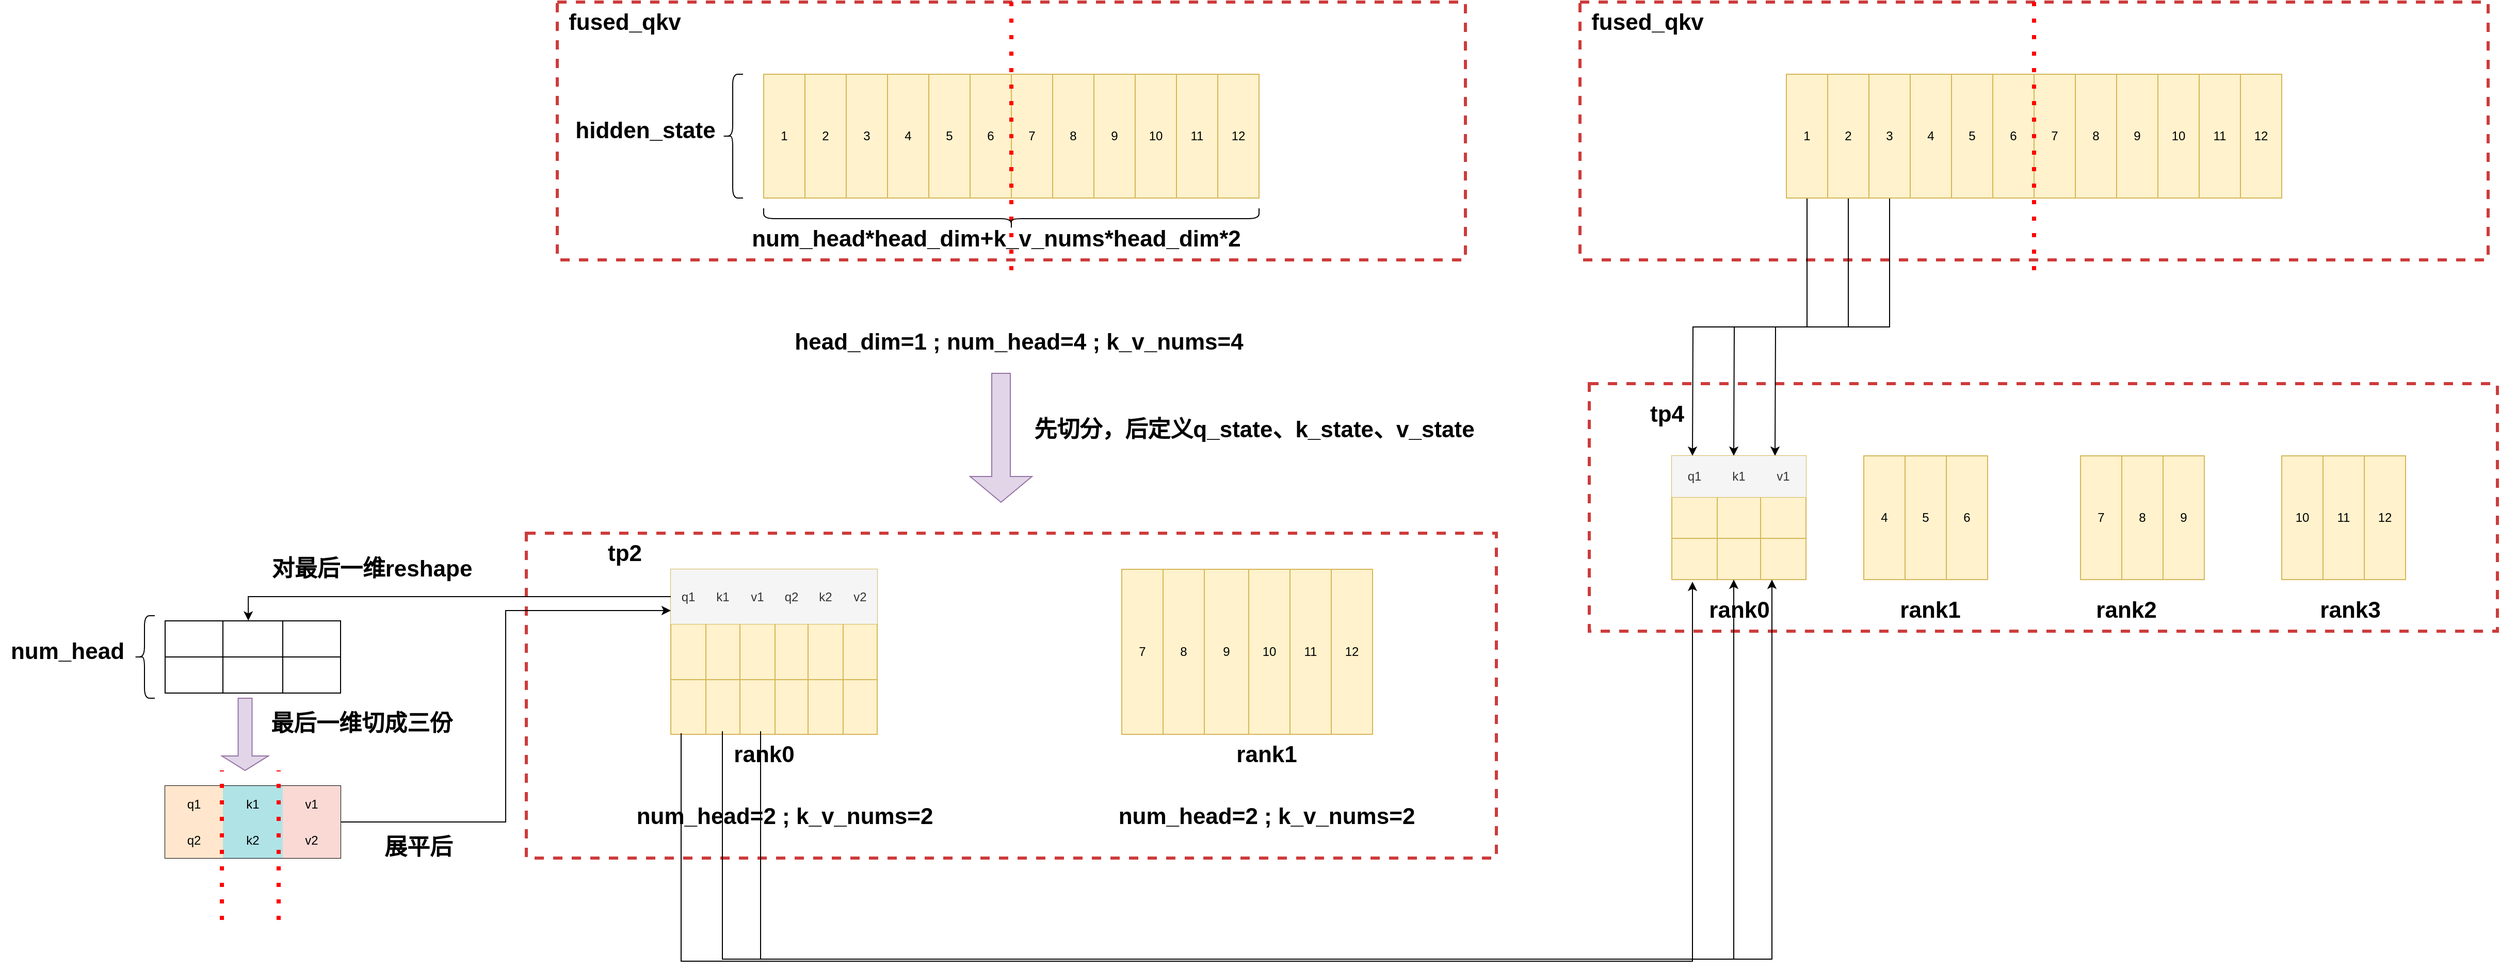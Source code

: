 <mxfile version="28.1.2">
  <diagram name="第 1 页" id="qdPujDKUlXKJ9pawTFB2">
    <mxGraphModel dx="2940" dy="1637" grid="1" gridSize="10" guides="1" tooltips="1" connect="1" arrows="1" fold="1" page="1" pageScale="1" pageWidth="827" pageHeight="1169" math="0" shadow="0">
      <root>
        <mxCell id="0" />
        <mxCell id="1" parent="0" />
        <mxCell id="VnAICG5ymwRhYKLLCskk-14" value="" style="whiteSpace=wrap;html=1;fillColor=none;dashed=1;strokeWidth=3;strokeColor=light-dark(#ce3b3b, #ededed);" vertex="1" parent="1">
          <mxGeometry x="580" y="705" width="940" height="315" as="geometry" />
        </mxCell>
        <mxCell id="VnAICG5ymwRhYKLLCskk-2" value="" style="whiteSpace=wrap;html=1;fillColor=none;dashed=1;strokeWidth=3;strokeColor=light-dark(#ce3b3b, #ededed);" vertex="1" parent="1">
          <mxGeometry x="610" y="190" width="880" height="250" as="geometry" />
        </mxCell>
        <mxCell id="VnAICG5ymwRhYKLLCskk-1" value="1" style="rounded=0;whiteSpace=wrap;html=1;fillColor=#fff2cc;strokeColor=#d6b656;" vertex="1" parent="1">
          <mxGeometry x="810" y="260" width="40" height="120" as="geometry" />
        </mxCell>
        <mxCell id="VnAICG5ymwRhYKLLCskk-3" value="2" style="rounded=0;whiteSpace=wrap;html=1;fillColor=#fff2cc;strokeColor=#d6b656;" vertex="1" parent="1">
          <mxGeometry x="850" y="260" width="40" height="120" as="geometry" />
        </mxCell>
        <mxCell id="VnAICG5ymwRhYKLLCskk-4" value="3" style="rounded=0;whiteSpace=wrap;html=1;fillColor=#fff2cc;strokeColor=#d6b656;" vertex="1" parent="1">
          <mxGeometry x="890" y="260" width="40" height="120" as="geometry" />
        </mxCell>
        <mxCell id="VnAICG5ymwRhYKLLCskk-5" value="4" style="rounded=0;whiteSpace=wrap;html=1;fillColor=#fff2cc;strokeColor=#d6b656;" vertex="1" parent="1">
          <mxGeometry x="930" y="260" width="40" height="120" as="geometry" />
        </mxCell>
        <mxCell id="VnAICG5ymwRhYKLLCskk-6" value="5" style="rounded=0;whiteSpace=wrap;html=1;fillColor=#fff2cc;strokeColor=#d6b656;" vertex="1" parent="1">
          <mxGeometry x="970" y="260" width="40" height="120" as="geometry" />
        </mxCell>
        <mxCell id="VnAICG5ymwRhYKLLCskk-7" value="6" style="rounded=0;whiteSpace=wrap;html=1;fillColor=#fff2cc;strokeColor=#d6b656;" vertex="1" parent="1">
          <mxGeometry x="1010" y="260" width="40" height="120" as="geometry" />
        </mxCell>
        <mxCell id="VnAICG5ymwRhYKLLCskk-8" value="7" style="rounded=0;whiteSpace=wrap;html=1;fillColor=#fff2cc;strokeColor=#d6b656;" vertex="1" parent="1">
          <mxGeometry x="1050" y="260" width="40" height="120" as="geometry" />
        </mxCell>
        <mxCell id="VnAICG5ymwRhYKLLCskk-9" value="8" style="rounded=0;whiteSpace=wrap;html=1;fillColor=#fff2cc;strokeColor=#d6b656;" vertex="1" parent="1">
          <mxGeometry x="1090" y="260" width="40" height="120" as="geometry" />
        </mxCell>
        <mxCell id="VnAICG5ymwRhYKLLCskk-10" value="9" style="rounded=0;whiteSpace=wrap;html=1;fillColor=#fff2cc;strokeColor=#d6b656;" vertex="1" parent="1">
          <mxGeometry x="1130" y="260" width="40" height="120" as="geometry" />
        </mxCell>
        <mxCell id="VnAICG5ymwRhYKLLCskk-11" value="10" style="rounded=0;whiteSpace=wrap;html=1;fillColor=#fff2cc;strokeColor=#d6b656;" vertex="1" parent="1">
          <mxGeometry x="1170" y="260" width="40" height="120" as="geometry" />
        </mxCell>
        <mxCell id="VnAICG5ymwRhYKLLCskk-12" value="11" style="rounded=0;whiteSpace=wrap;html=1;fillColor=#fff2cc;strokeColor=#d6b656;" vertex="1" parent="1">
          <mxGeometry x="1210" y="260" width="40" height="120" as="geometry" />
        </mxCell>
        <mxCell id="VnAICG5ymwRhYKLLCskk-13" value="12" style="rounded=0;whiteSpace=wrap;html=1;fillColor=#fff2cc;strokeColor=#d6b656;" vertex="1" parent="1">
          <mxGeometry x="1250" y="260" width="40" height="120" as="geometry" />
        </mxCell>
        <mxCell id="VnAICG5ymwRhYKLLCskk-27" value="" style="whiteSpace=wrap;html=1;fillColor=none;dashed=1;strokeWidth=3;strokeColor=light-dark(#ce3b3b, #ededed);" vertex="1" parent="1">
          <mxGeometry x="1610" y="560" width="880" height="240" as="geometry" />
        </mxCell>
        <mxCell id="VnAICG5ymwRhYKLLCskk-50" value="&lt;font style=&quot;font-size: 22px;&quot;&gt;&lt;b&gt;fused_qkv&lt;/b&gt;&lt;/font&gt;" style="text;html=1;align=center;verticalAlign=middle;resizable=0;points=[];autosize=1;strokeColor=none;fillColor=none;" vertex="1" parent="1">
          <mxGeometry x="610" y="190" width="130" height="40" as="geometry" />
        </mxCell>
        <mxCell id="VnAICG5ymwRhYKLLCskk-51" value="" style="endArrow=none;dashed=1;html=1;dashPattern=1 3;strokeWidth=4;rounded=0;entryX=0.5;entryY=0;entryDx=0;entryDy=0;strokeColor=#FF0000;" edge="1" parent="1" target="VnAICG5ymwRhYKLLCskk-2">
          <mxGeometry width="50" height="50" relative="1" as="geometry">
            <mxPoint x="1050" y="450" as="sourcePoint" />
            <mxPoint x="1260" y="560" as="targetPoint" />
          </mxGeometry>
        </mxCell>
        <mxCell id="VnAICG5ymwRhYKLLCskk-52" value="&lt;font style=&quot;font-size: 22px;&quot;&gt;&lt;b&gt;tp2&lt;/b&gt;&lt;/font&gt;" style="text;html=1;align=center;verticalAlign=middle;resizable=0;points=[];autosize=1;strokeColor=none;fillColor=none;" vertex="1" parent="1">
          <mxGeometry x="645" y="705" width="60" height="40" as="geometry" />
        </mxCell>
        <mxCell id="VnAICG5ymwRhYKLLCskk-53" value="&lt;font style=&quot;font-size: 22px;&quot;&gt;&lt;b&gt;rank0&lt;/b&gt;&lt;/font&gt;" style="text;html=1;align=center;verticalAlign=middle;resizable=0;points=[];autosize=1;strokeColor=none;fillColor=none;" vertex="1" parent="1">
          <mxGeometry x="770" y="900" width="80" height="40" as="geometry" />
        </mxCell>
        <mxCell id="VnAICG5ymwRhYKLLCskk-54" value="&lt;font style=&quot;font-size: 22px;&quot;&gt;&lt;b&gt;rank1&lt;/b&gt;&lt;/font&gt;" style="text;html=1;align=center;verticalAlign=middle;resizable=0;points=[];autosize=1;strokeColor=none;fillColor=none;" vertex="1" parent="1">
          <mxGeometry x="1257" y="900" width="80" height="40" as="geometry" />
        </mxCell>
        <mxCell id="VnAICG5ymwRhYKLLCskk-55" value="&lt;font style=&quot;font-size: 22px;&quot;&gt;&lt;b&gt;tp4&lt;/b&gt;&lt;/font&gt;" style="text;html=1;align=center;verticalAlign=middle;resizable=0;points=[];autosize=1;strokeColor=none;fillColor=none;" vertex="1" parent="1">
          <mxGeometry x="1655" y="570" width="60" height="40" as="geometry" />
        </mxCell>
        <mxCell id="VnAICG5ymwRhYKLLCskk-56" value="&lt;font style=&quot;font-size: 22px;&quot;&gt;&lt;b&gt;rank0&lt;/b&gt;&lt;/font&gt;" style="text;html=1;align=center;verticalAlign=middle;resizable=0;points=[];autosize=1;strokeColor=none;fillColor=none;" vertex="1" parent="1">
          <mxGeometry x="1715" y="760" width="80" height="40" as="geometry" />
        </mxCell>
        <mxCell id="VnAICG5ymwRhYKLLCskk-57" value="&lt;font style=&quot;font-size: 22px;&quot;&gt;&lt;b&gt;rank1&lt;/b&gt;&lt;/font&gt;" style="text;html=1;align=center;verticalAlign=middle;resizable=0;points=[];autosize=1;strokeColor=none;fillColor=none;" vertex="1" parent="1">
          <mxGeometry x="1900" y="760" width="80" height="40" as="geometry" />
        </mxCell>
        <mxCell id="VnAICG5ymwRhYKLLCskk-58" value="&lt;font style=&quot;font-size: 22px;&quot;&gt;&lt;b&gt;rank2&lt;/b&gt;&lt;/font&gt;" style="text;html=1;align=center;verticalAlign=middle;resizable=0;points=[];autosize=1;strokeColor=none;fillColor=none;" vertex="1" parent="1">
          <mxGeometry x="2090" y="760" width="80" height="40" as="geometry" />
        </mxCell>
        <mxCell id="VnAICG5ymwRhYKLLCskk-59" value="&lt;font style=&quot;font-size: 22px;&quot;&gt;&lt;b&gt;rank3&lt;/b&gt;&lt;/font&gt;" style="text;html=1;align=center;verticalAlign=middle;resizable=0;points=[];autosize=1;strokeColor=none;fillColor=none;" vertex="1" parent="1">
          <mxGeometry x="2307" y="760" width="80" height="40" as="geometry" />
        </mxCell>
        <mxCell id="VnAICG5ymwRhYKLLCskk-60" value="" style="whiteSpace=wrap;html=1;fillColor=none;dashed=1;strokeWidth=3;strokeColor=light-dark(#ce3b3b, #ededed);" vertex="1" parent="1">
          <mxGeometry x="1601" y="190" width="880" height="250" as="geometry" />
        </mxCell>
        <mxCell id="VnAICG5ymwRhYKLLCskk-75" style="edgeStyle=orthogonalEdgeStyle;rounded=0;orthogonalLoop=1;jettySize=auto;html=1;exitX=0.5;exitY=1;exitDx=0;exitDy=0;entryX=0.5;entryY=0;entryDx=0;entryDy=0;" edge="1" parent="1" source="VnAICG5ymwRhYKLLCskk-61">
          <mxGeometry relative="1" as="geometry">
            <mxPoint x="1710" y="630" as="targetPoint" />
          </mxGeometry>
        </mxCell>
        <mxCell id="VnAICG5ymwRhYKLLCskk-61" value="1" style="rounded=0;whiteSpace=wrap;html=1;fillColor=#fff2cc;strokeColor=#d6b656;" vertex="1" parent="1">
          <mxGeometry x="1801" y="260" width="40" height="120" as="geometry" />
        </mxCell>
        <mxCell id="VnAICG5ymwRhYKLLCskk-76" style="edgeStyle=orthogonalEdgeStyle;rounded=0;orthogonalLoop=1;jettySize=auto;html=1;exitX=0.5;exitY=1;exitDx=0;exitDy=0;entryX=0.5;entryY=0;entryDx=0;entryDy=0;" edge="1" parent="1" source="VnAICG5ymwRhYKLLCskk-62">
          <mxGeometry relative="1" as="geometry">
            <mxPoint x="1750" y="630" as="targetPoint" />
          </mxGeometry>
        </mxCell>
        <mxCell id="VnAICG5ymwRhYKLLCskk-62" value="2" style="rounded=0;whiteSpace=wrap;html=1;fillColor=#fff2cc;strokeColor=#d6b656;" vertex="1" parent="1">
          <mxGeometry x="1841" y="260" width="40" height="120" as="geometry" />
        </mxCell>
        <mxCell id="VnAICG5ymwRhYKLLCskk-77" style="edgeStyle=orthogonalEdgeStyle;rounded=0;orthogonalLoop=1;jettySize=auto;html=1;exitX=0.5;exitY=1;exitDx=0;exitDy=0;entryX=0.5;entryY=0;entryDx=0;entryDy=0;" edge="1" parent="1" source="VnAICG5ymwRhYKLLCskk-63">
          <mxGeometry relative="1" as="geometry">
            <mxPoint x="1790" y="630" as="targetPoint" />
          </mxGeometry>
        </mxCell>
        <mxCell id="VnAICG5ymwRhYKLLCskk-63" value="3" style="rounded=0;whiteSpace=wrap;html=1;fillColor=#fff2cc;strokeColor=#d6b656;" vertex="1" parent="1">
          <mxGeometry x="1881" y="260" width="40" height="120" as="geometry" />
        </mxCell>
        <mxCell id="VnAICG5ymwRhYKLLCskk-64" value="4" style="rounded=0;whiteSpace=wrap;html=1;fillColor=#fff2cc;strokeColor=#d6b656;" vertex="1" parent="1">
          <mxGeometry x="1921" y="260" width="40" height="120" as="geometry" />
        </mxCell>
        <mxCell id="VnAICG5ymwRhYKLLCskk-65" value="5" style="rounded=0;whiteSpace=wrap;html=1;fillColor=#fff2cc;strokeColor=#d6b656;" vertex="1" parent="1">
          <mxGeometry x="1961" y="260" width="40" height="120" as="geometry" />
        </mxCell>
        <mxCell id="VnAICG5ymwRhYKLLCskk-66" value="6" style="rounded=0;whiteSpace=wrap;html=1;fillColor=#fff2cc;strokeColor=#d6b656;" vertex="1" parent="1">
          <mxGeometry x="2001" y="260" width="40" height="120" as="geometry" />
        </mxCell>
        <mxCell id="VnAICG5ymwRhYKLLCskk-67" value="7" style="rounded=0;whiteSpace=wrap;html=1;fillColor=#fff2cc;strokeColor=#d6b656;" vertex="1" parent="1">
          <mxGeometry x="2041" y="260" width="40" height="120" as="geometry" />
        </mxCell>
        <mxCell id="VnAICG5ymwRhYKLLCskk-68" value="8" style="rounded=0;whiteSpace=wrap;html=1;fillColor=#fff2cc;strokeColor=#d6b656;" vertex="1" parent="1">
          <mxGeometry x="2081" y="260" width="40" height="120" as="geometry" />
        </mxCell>
        <mxCell id="VnAICG5ymwRhYKLLCskk-69" value="9" style="rounded=0;whiteSpace=wrap;html=1;fillColor=#fff2cc;strokeColor=#d6b656;" vertex="1" parent="1">
          <mxGeometry x="2121" y="260" width="40" height="120" as="geometry" />
        </mxCell>
        <mxCell id="VnAICG5ymwRhYKLLCskk-70" value="10" style="rounded=0;whiteSpace=wrap;html=1;fillColor=#fff2cc;strokeColor=#d6b656;" vertex="1" parent="1">
          <mxGeometry x="2161" y="260" width="40" height="120" as="geometry" />
        </mxCell>
        <mxCell id="VnAICG5ymwRhYKLLCskk-71" value="11" style="rounded=0;whiteSpace=wrap;html=1;fillColor=#fff2cc;strokeColor=#d6b656;" vertex="1" parent="1">
          <mxGeometry x="2201" y="260" width="40" height="120" as="geometry" />
        </mxCell>
        <mxCell id="VnAICG5ymwRhYKLLCskk-72" value="12" style="rounded=0;whiteSpace=wrap;html=1;fillColor=#fff2cc;strokeColor=#d6b656;" vertex="1" parent="1">
          <mxGeometry x="2241" y="260" width="40" height="120" as="geometry" />
        </mxCell>
        <mxCell id="VnAICG5ymwRhYKLLCskk-73" value="&lt;font style=&quot;font-size: 22px;&quot;&gt;&lt;b&gt;fused_qkv&lt;/b&gt;&lt;/font&gt;" style="text;html=1;align=center;verticalAlign=middle;resizable=0;points=[];autosize=1;strokeColor=none;fillColor=none;" vertex="1" parent="1">
          <mxGeometry x="1601" y="190" width="130" height="40" as="geometry" />
        </mxCell>
        <mxCell id="VnAICG5ymwRhYKLLCskk-74" value="" style="endArrow=none;dashed=1;html=1;dashPattern=1 3;strokeWidth=4;rounded=0;entryX=0.5;entryY=0;entryDx=0;entryDy=0;strokeColor=#FF0000;" edge="1" parent="1" target="VnAICG5ymwRhYKLLCskk-60">
          <mxGeometry width="50" height="50" relative="1" as="geometry">
            <mxPoint x="2041" y="450" as="sourcePoint" />
            <mxPoint x="2251" y="560" as="targetPoint" />
          </mxGeometry>
        </mxCell>
        <mxCell id="VnAICG5ymwRhYKLLCskk-109" value="" style="shape=table;startSize=0;container=1;collapsible=0;childLayout=tableLayout;fillColor=#fff2cc;strokeColor=#d6b656;" vertex="1" parent="1">
          <mxGeometry x="720" y="740" width="200" height="160" as="geometry" />
        </mxCell>
        <mxCell id="VnAICG5ymwRhYKLLCskk-110" value="" style="shape=tableRow;horizontal=0;startSize=0;swimlaneHead=0;swimlaneBody=0;strokeColor=inherit;top=0;left=0;bottom=0;right=0;collapsible=0;dropTarget=0;fillColor=none;points=[[0,0.5],[1,0.5]];portConstraint=eastwest;" vertex="1" parent="VnAICG5ymwRhYKLLCskk-109">
          <mxGeometry width="200" height="53" as="geometry" />
        </mxCell>
        <mxCell id="VnAICG5ymwRhYKLLCskk-111" value="q1" style="shape=partialRectangle;html=1;whiteSpace=wrap;connectable=0;strokeColor=#666666;overflow=hidden;fillColor=#f5f5f5;top=0;left=0;bottom=0;right=0;pointerEvents=1;fontColor=#333333;" vertex="1" parent="VnAICG5ymwRhYKLLCskk-110">
          <mxGeometry width="34" height="53" as="geometry">
            <mxRectangle width="34" height="53" as="alternateBounds" />
          </mxGeometry>
        </mxCell>
        <mxCell id="VnAICG5ymwRhYKLLCskk-112" value="k1" style="shape=partialRectangle;html=1;whiteSpace=wrap;connectable=0;overflow=hidden;top=0;left=0;bottom=0;right=0;pointerEvents=1;fillColor=#f5f5f5;fontColor=#333333;strokeColor=#666666;" vertex="1" parent="VnAICG5ymwRhYKLLCskk-110">
          <mxGeometry x="34" width="33" height="53" as="geometry">
            <mxRectangle width="33" height="53" as="alternateBounds" />
          </mxGeometry>
        </mxCell>
        <mxCell id="VnAICG5ymwRhYKLLCskk-113" value="v1" style="shape=partialRectangle;html=1;whiteSpace=wrap;connectable=0;strokeColor=#666666;overflow=hidden;fillColor=#f5f5f5;top=0;left=0;bottom=0;right=0;pointerEvents=1;fontColor=#333333;" vertex="1" parent="VnAICG5ymwRhYKLLCskk-110">
          <mxGeometry x="67" width="34" height="53" as="geometry">
            <mxRectangle width="34" height="53" as="alternateBounds" />
          </mxGeometry>
        </mxCell>
        <mxCell id="VnAICG5ymwRhYKLLCskk-114" value="q2" style="shape=partialRectangle;html=1;whiteSpace=wrap;connectable=0;strokeColor=#666666;overflow=hidden;fillColor=#f5f5f5;top=0;left=0;bottom=0;right=0;pointerEvents=1;fontColor=#333333;" vertex="1" parent="VnAICG5ymwRhYKLLCskk-110">
          <mxGeometry x="101" width="32" height="53" as="geometry">
            <mxRectangle width="32" height="53" as="alternateBounds" />
          </mxGeometry>
        </mxCell>
        <mxCell id="VnAICG5ymwRhYKLLCskk-115" value="k2" style="shape=partialRectangle;html=1;whiteSpace=wrap;connectable=0;strokeColor=#666666;overflow=hidden;fillColor=#f5f5f5;top=0;left=0;bottom=0;right=0;pointerEvents=1;fontColor=#333333;" vertex="1" parent="VnAICG5ymwRhYKLLCskk-110">
          <mxGeometry x="133" width="34" height="53" as="geometry">
            <mxRectangle width="34" height="53" as="alternateBounds" />
          </mxGeometry>
        </mxCell>
        <mxCell id="VnAICG5ymwRhYKLLCskk-116" value="v2" style="shape=partialRectangle;html=1;whiteSpace=wrap;connectable=0;strokeColor=#666666;overflow=hidden;fillColor=#f5f5f5;top=0;left=0;bottom=0;right=0;pointerEvents=1;fontColor=#333333;" vertex="1" parent="VnAICG5ymwRhYKLLCskk-110">
          <mxGeometry x="167" width="33" height="53" as="geometry">
            <mxRectangle width="33" height="53" as="alternateBounds" />
          </mxGeometry>
        </mxCell>
        <mxCell id="VnAICG5ymwRhYKLLCskk-117" value="" style="shape=tableRow;horizontal=0;startSize=0;swimlaneHead=0;swimlaneBody=0;strokeColor=inherit;top=0;left=0;bottom=0;right=0;collapsible=0;dropTarget=0;fillColor=none;points=[[0,0.5],[1,0.5]];portConstraint=eastwest;" vertex="1" parent="VnAICG5ymwRhYKLLCskk-109">
          <mxGeometry y="53" width="200" height="54" as="geometry" />
        </mxCell>
        <mxCell id="VnAICG5ymwRhYKLLCskk-118" value="" style="shape=partialRectangle;html=1;whiteSpace=wrap;connectable=0;strokeColor=inherit;overflow=hidden;fillColor=none;top=0;left=0;bottom=0;right=0;pointerEvents=1;" vertex="1" parent="VnAICG5ymwRhYKLLCskk-117">
          <mxGeometry width="34" height="54" as="geometry">
            <mxRectangle width="34" height="54" as="alternateBounds" />
          </mxGeometry>
        </mxCell>
        <mxCell id="VnAICG5ymwRhYKLLCskk-119" value="" style="shape=partialRectangle;html=1;whiteSpace=wrap;connectable=0;strokeColor=inherit;overflow=hidden;fillColor=none;top=0;left=0;bottom=0;right=0;pointerEvents=1;" vertex="1" parent="VnAICG5ymwRhYKLLCskk-117">
          <mxGeometry x="34" width="33" height="54" as="geometry">
            <mxRectangle width="33" height="54" as="alternateBounds" />
          </mxGeometry>
        </mxCell>
        <mxCell id="VnAICG5ymwRhYKLLCskk-120" value="" style="shape=partialRectangle;html=1;whiteSpace=wrap;connectable=0;strokeColor=inherit;overflow=hidden;fillColor=none;top=0;left=0;bottom=0;right=0;pointerEvents=1;" vertex="1" parent="VnAICG5ymwRhYKLLCskk-117">
          <mxGeometry x="67" width="34" height="54" as="geometry">
            <mxRectangle width="34" height="54" as="alternateBounds" />
          </mxGeometry>
        </mxCell>
        <mxCell id="VnAICG5ymwRhYKLLCskk-121" value="" style="shape=partialRectangle;html=1;whiteSpace=wrap;connectable=0;strokeColor=inherit;overflow=hidden;fillColor=none;top=0;left=0;bottom=0;right=0;pointerEvents=1;" vertex="1" parent="VnAICG5ymwRhYKLLCskk-117">
          <mxGeometry x="101" width="32" height="54" as="geometry">
            <mxRectangle width="32" height="54" as="alternateBounds" />
          </mxGeometry>
        </mxCell>
        <mxCell id="VnAICG5ymwRhYKLLCskk-122" value="" style="shape=partialRectangle;html=1;whiteSpace=wrap;connectable=0;strokeColor=inherit;overflow=hidden;fillColor=none;top=0;left=0;bottom=0;right=0;pointerEvents=1;" vertex="1" parent="VnAICG5ymwRhYKLLCskk-117">
          <mxGeometry x="133" width="34" height="54" as="geometry">
            <mxRectangle width="34" height="54" as="alternateBounds" />
          </mxGeometry>
        </mxCell>
        <mxCell id="VnAICG5ymwRhYKLLCskk-123" value="" style="shape=partialRectangle;html=1;whiteSpace=wrap;connectable=0;strokeColor=inherit;overflow=hidden;fillColor=none;top=0;left=0;bottom=0;right=0;pointerEvents=1;" vertex="1" parent="VnAICG5ymwRhYKLLCskk-117">
          <mxGeometry x="167" width="33" height="54" as="geometry">
            <mxRectangle width="33" height="54" as="alternateBounds" />
          </mxGeometry>
        </mxCell>
        <mxCell id="VnAICG5ymwRhYKLLCskk-124" value="" style="shape=tableRow;horizontal=0;startSize=0;swimlaneHead=0;swimlaneBody=0;strokeColor=inherit;top=0;left=0;bottom=0;right=0;collapsible=0;dropTarget=0;fillColor=none;points=[[0,0.5],[1,0.5]];portConstraint=eastwest;" vertex="1" parent="VnAICG5ymwRhYKLLCskk-109">
          <mxGeometry y="107" width="200" height="53" as="geometry" />
        </mxCell>
        <mxCell id="VnAICG5ymwRhYKLLCskk-125" value="" style="shape=partialRectangle;html=1;whiteSpace=wrap;connectable=0;strokeColor=inherit;overflow=hidden;fillColor=none;top=0;left=0;bottom=0;right=0;pointerEvents=1;" vertex="1" parent="VnAICG5ymwRhYKLLCskk-124">
          <mxGeometry width="34" height="53" as="geometry">
            <mxRectangle width="34" height="53" as="alternateBounds" />
          </mxGeometry>
        </mxCell>
        <mxCell id="VnAICG5ymwRhYKLLCskk-126" value="" style="shape=partialRectangle;html=1;whiteSpace=wrap;connectable=0;strokeColor=inherit;overflow=hidden;fillColor=none;top=0;left=0;bottom=0;right=0;pointerEvents=1;" vertex="1" parent="VnAICG5ymwRhYKLLCskk-124">
          <mxGeometry x="34" width="33" height="53" as="geometry">
            <mxRectangle width="33" height="53" as="alternateBounds" />
          </mxGeometry>
        </mxCell>
        <mxCell id="VnAICG5ymwRhYKLLCskk-127" value="" style="shape=partialRectangle;html=1;whiteSpace=wrap;connectable=0;strokeColor=inherit;overflow=hidden;fillColor=none;top=0;left=0;bottom=0;right=0;pointerEvents=1;" vertex="1" parent="VnAICG5ymwRhYKLLCskk-124">
          <mxGeometry x="67" width="34" height="53" as="geometry">
            <mxRectangle width="34" height="53" as="alternateBounds" />
          </mxGeometry>
        </mxCell>
        <mxCell id="VnAICG5ymwRhYKLLCskk-128" value="" style="shape=partialRectangle;html=1;whiteSpace=wrap;connectable=0;strokeColor=inherit;overflow=hidden;fillColor=none;top=0;left=0;bottom=0;right=0;pointerEvents=1;" vertex="1" parent="VnAICG5ymwRhYKLLCskk-124">
          <mxGeometry x="101" width="32" height="53" as="geometry">
            <mxRectangle width="32" height="53" as="alternateBounds" />
          </mxGeometry>
        </mxCell>
        <mxCell id="VnAICG5ymwRhYKLLCskk-129" value="" style="shape=partialRectangle;html=1;whiteSpace=wrap;connectable=0;strokeColor=inherit;overflow=hidden;fillColor=none;top=0;left=0;bottom=0;right=0;pointerEvents=1;" vertex="1" parent="VnAICG5ymwRhYKLLCskk-124">
          <mxGeometry x="133" width="34" height="53" as="geometry">
            <mxRectangle width="34" height="53" as="alternateBounds" />
          </mxGeometry>
        </mxCell>
        <mxCell id="VnAICG5ymwRhYKLLCskk-130" value="" style="shape=partialRectangle;html=1;whiteSpace=wrap;connectable=0;strokeColor=inherit;overflow=hidden;fillColor=none;top=0;left=0;bottom=0;right=0;pointerEvents=1;" vertex="1" parent="VnAICG5ymwRhYKLLCskk-124">
          <mxGeometry x="167" width="33" height="53" as="geometry">
            <mxRectangle width="33" height="53" as="alternateBounds" />
          </mxGeometry>
        </mxCell>
        <mxCell id="VnAICG5ymwRhYKLLCskk-132" value="" style="shape=curlyBracket;whiteSpace=wrap;html=1;rounded=1;labelPosition=left;verticalLabelPosition=middle;align=right;verticalAlign=middle;" vertex="1" parent="1">
          <mxGeometry x="770" y="260" width="20" height="120" as="geometry" />
        </mxCell>
        <mxCell id="VnAICG5ymwRhYKLLCskk-133" value="&lt;font style=&quot;font-size: 22px;&quot;&gt;&lt;b&gt;hidden_state&lt;/b&gt;&lt;/font&gt;" style="text;html=1;align=center;verticalAlign=middle;resizable=0;points=[];autosize=1;strokeColor=none;fillColor=none;" vertex="1" parent="1">
          <mxGeometry x="615" y="295" width="160" height="40" as="geometry" />
        </mxCell>
        <mxCell id="VnAICG5ymwRhYKLLCskk-134" value="" style="shape=curlyBracket;whiteSpace=wrap;html=1;rounded=1;labelPosition=left;verticalLabelPosition=middle;align=right;verticalAlign=middle;rotation=-90;" vertex="1" parent="1">
          <mxGeometry x="1040" y="160" width="20" height="480" as="geometry" />
        </mxCell>
        <mxCell id="VnAICG5ymwRhYKLLCskk-135" value="&lt;font style=&quot;font-size: 22px;&quot;&gt;&lt;b&gt;num_head*head_dim+k_v_nums*head_dim*2&lt;/b&gt;&lt;/font&gt;" style="text;html=1;align=center;verticalAlign=middle;resizable=0;points=[];autosize=1;strokeColor=none;fillColor=none;" vertex="1" parent="1">
          <mxGeometry x="785" y="400" width="500" height="40" as="geometry" />
        </mxCell>
        <mxCell id="VnAICG5ymwRhYKLLCskk-136" value="&lt;font style=&quot;font-size: 22px;&quot;&gt;&lt;b&gt;head_dim=1 ; num_head=4 ; k_v_nums=4&lt;/b&gt;&lt;/font&gt;" style="text;html=1;align=center;verticalAlign=middle;resizable=0;points=[];autosize=1;strokeColor=none;fillColor=none;" vertex="1" parent="1">
          <mxGeometry x="827" y="500" width="460" height="40" as="geometry" />
        </mxCell>
        <mxCell id="VnAICG5ymwRhYKLLCskk-140" value="" style="group" vertex="1" connectable="0" parent="1">
          <mxGeometry x="1157" y="740" width="243" height="160" as="geometry" />
        </mxCell>
        <mxCell id="VnAICG5ymwRhYKLLCskk-21" value="7" style="rounded=0;whiteSpace=wrap;html=1;fillColor=#fff2cc;strokeColor=#d6b656;" vertex="1" parent="VnAICG5ymwRhYKLLCskk-140">
          <mxGeometry width="40.0" height="160" as="geometry" />
        </mxCell>
        <mxCell id="VnAICG5ymwRhYKLLCskk-22" value="8" style="rounded=0;whiteSpace=wrap;html=1;fillColor=#fff2cc;strokeColor=#d6b656;" vertex="1" parent="VnAICG5ymwRhYKLLCskk-140">
          <mxGeometry x="40.0" width="40.0" height="160" as="geometry" />
        </mxCell>
        <mxCell id="VnAICG5ymwRhYKLLCskk-23" value="9" style="rounded=0;whiteSpace=wrap;html=1;fillColor=#fff2cc;strokeColor=#d6b656;" vertex="1" parent="VnAICG5ymwRhYKLLCskk-140">
          <mxGeometry x="80.0" width="43" height="160" as="geometry" />
        </mxCell>
        <mxCell id="VnAICG5ymwRhYKLLCskk-137" value="10" style="rounded=0;whiteSpace=wrap;html=1;fillColor=#fff2cc;strokeColor=#d6b656;" vertex="1" parent="VnAICG5ymwRhYKLLCskk-140">
          <mxGeometry x="123.0" width="40.0" height="160" as="geometry" />
        </mxCell>
        <mxCell id="VnAICG5ymwRhYKLLCskk-138" value="11" style="rounded=0;whiteSpace=wrap;html=1;fillColor=#fff2cc;strokeColor=#d6b656;" vertex="1" parent="VnAICG5ymwRhYKLLCskk-140">
          <mxGeometry x="163" width="40.0" height="160" as="geometry" />
        </mxCell>
        <mxCell id="VnAICG5ymwRhYKLLCskk-139" value="12" style="rounded=0;whiteSpace=wrap;html=1;fillColor=#fff2cc;strokeColor=#d6b656;" vertex="1" parent="VnAICG5ymwRhYKLLCskk-140">
          <mxGeometry x="203" width="40.0" height="160" as="geometry" />
        </mxCell>
        <mxCell id="VnAICG5ymwRhYKLLCskk-141" value="" style="shape=singleArrow;direction=south;whiteSpace=wrap;html=1;fillColor=#e1d5e7;strokeColor=#9673a6;" vertex="1" parent="1">
          <mxGeometry x="1010" y="550" width="60" height="125" as="geometry" />
        </mxCell>
        <mxCell id="VnAICG5ymwRhYKLLCskk-144" value="&lt;font style=&quot;font-size: 22px;&quot;&gt;&lt;b&gt;先切分，后定义q_state、k_state、v_state&lt;/b&gt;&lt;/font&gt;" style="text;html=1;align=center;verticalAlign=middle;resizable=0;points=[];autosize=1;strokeColor=none;fillColor=none;" vertex="1" parent="1">
          <mxGeometry x="1060" y="585" width="450" height="40" as="geometry" />
        </mxCell>
        <mxCell id="VnAICG5ymwRhYKLLCskk-147" value="&lt;font style=&quot;font-size: 22px;&quot;&gt;&lt;b&gt;num_head=2 ; k_v_nums=2&lt;/b&gt;&lt;/font&gt;" style="text;html=1;align=center;verticalAlign=middle;resizable=0;points=[];autosize=1;strokeColor=none;fillColor=none;" vertex="1" parent="1">
          <mxGeometry x="675" y="960" width="310" height="40" as="geometry" />
        </mxCell>
        <mxCell id="VnAICG5ymwRhYKLLCskk-148" value="&lt;font style=&quot;font-size: 22px;&quot;&gt;&lt;b&gt;num_head=2 ; k_v_nums=2&lt;/b&gt;&lt;/font&gt;" style="text;html=1;align=center;verticalAlign=middle;resizable=0;points=[];autosize=1;strokeColor=none;fillColor=none;" vertex="1" parent="1">
          <mxGeometry x="1142" y="960" width="310" height="40" as="geometry" />
        </mxCell>
        <mxCell id="VnAICG5ymwRhYKLLCskk-149" value="" style="shape=table;startSize=0;container=1;collapsible=0;childLayout=tableLayout;" vertex="1" parent="1">
          <mxGeometry x="230" y="790" width="170" height="70" as="geometry" />
        </mxCell>
        <mxCell id="VnAICG5ymwRhYKLLCskk-150" value="" style="shape=tableRow;horizontal=0;startSize=0;swimlaneHead=0;swimlaneBody=0;strokeColor=inherit;top=0;left=0;bottom=0;right=0;collapsible=0;dropTarget=0;fillColor=none;points=[[0,0.5],[1,0.5]];portConstraint=eastwest;" vertex="1" parent="VnAICG5ymwRhYKLLCskk-149">
          <mxGeometry width="170" height="35" as="geometry" />
        </mxCell>
        <mxCell id="VnAICG5ymwRhYKLLCskk-151" value="" style="shape=partialRectangle;html=1;whiteSpace=wrap;connectable=0;strokeColor=inherit;overflow=hidden;fillColor=none;top=0;left=0;bottom=0;right=0;pointerEvents=1;" vertex="1" parent="VnAICG5ymwRhYKLLCskk-150">
          <mxGeometry width="56" height="35" as="geometry">
            <mxRectangle width="56" height="35" as="alternateBounds" />
          </mxGeometry>
        </mxCell>
        <mxCell id="VnAICG5ymwRhYKLLCskk-152" value="" style="shape=partialRectangle;html=1;whiteSpace=wrap;connectable=0;strokeColor=inherit;overflow=hidden;fillColor=none;top=0;left=0;bottom=0;right=0;pointerEvents=1;" vertex="1" parent="VnAICG5ymwRhYKLLCskk-150">
          <mxGeometry x="56" width="58" height="35" as="geometry">
            <mxRectangle width="58" height="35" as="alternateBounds" />
          </mxGeometry>
        </mxCell>
        <mxCell id="VnAICG5ymwRhYKLLCskk-153" value="" style="shape=partialRectangle;html=1;whiteSpace=wrap;connectable=0;strokeColor=inherit;overflow=hidden;fillColor=none;top=0;left=0;bottom=0;right=0;pointerEvents=1;" vertex="1" parent="VnAICG5ymwRhYKLLCskk-150">
          <mxGeometry x="114" width="56" height="35" as="geometry">
            <mxRectangle width="56" height="35" as="alternateBounds" />
          </mxGeometry>
        </mxCell>
        <mxCell id="VnAICG5ymwRhYKLLCskk-154" value="" style="shape=tableRow;horizontal=0;startSize=0;swimlaneHead=0;swimlaneBody=0;strokeColor=inherit;top=0;left=0;bottom=0;right=0;collapsible=0;dropTarget=0;fillColor=none;points=[[0,0.5],[1,0.5]];portConstraint=eastwest;" vertex="1" parent="VnAICG5ymwRhYKLLCskk-149">
          <mxGeometry y="35" width="170" height="35" as="geometry" />
        </mxCell>
        <mxCell id="VnAICG5ymwRhYKLLCskk-155" value="" style="shape=partialRectangle;html=1;whiteSpace=wrap;connectable=0;strokeColor=inherit;overflow=hidden;fillColor=none;top=0;left=0;bottom=0;right=0;pointerEvents=1;" vertex="1" parent="VnAICG5ymwRhYKLLCskk-154">
          <mxGeometry width="56" height="35" as="geometry">
            <mxRectangle width="56" height="35" as="alternateBounds" />
          </mxGeometry>
        </mxCell>
        <mxCell id="VnAICG5ymwRhYKLLCskk-156" value="" style="shape=partialRectangle;html=1;whiteSpace=wrap;connectable=0;strokeColor=inherit;overflow=hidden;fillColor=none;top=0;left=0;bottom=0;right=0;pointerEvents=1;" vertex="1" parent="VnAICG5ymwRhYKLLCskk-154">
          <mxGeometry x="56" width="58" height="35" as="geometry">
            <mxRectangle width="58" height="35" as="alternateBounds" />
          </mxGeometry>
        </mxCell>
        <mxCell id="VnAICG5ymwRhYKLLCskk-157" value="" style="shape=partialRectangle;html=1;whiteSpace=wrap;connectable=0;strokeColor=inherit;overflow=hidden;fillColor=none;top=0;left=0;bottom=0;right=0;pointerEvents=1;" vertex="1" parent="VnAICG5ymwRhYKLLCskk-154">
          <mxGeometry x="114" width="56" height="35" as="geometry">
            <mxRectangle width="56" height="35" as="alternateBounds" />
          </mxGeometry>
        </mxCell>
        <mxCell id="VnAICG5ymwRhYKLLCskk-158" style="edgeStyle=orthogonalEdgeStyle;rounded=0;orthogonalLoop=1;jettySize=auto;html=1;exitX=0;exitY=0.5;exitDx=0;exitDy=0;entryX=0.474;entryY=-0.006;entryDx=0;entryDy=0;entryPerimeter=0;" edge="1" parent="1" source="VnAICG5ymwRhYKLLCskk-110" target="VnAICG5ymwRhYKLLCskk-150">
          <mxGeometry relative="1" as="geometry" />
        </mxCell>
        <mxCell id="VnAICG5ymwRhYKLLCskk-159" value="&lt;font style=&quot;font-size: 22px;&quot;&gt;&lt;b&gt;对最后一维reshape&lt;/b&gt;&lt;/font&gt;" style="text;html=1;align=center;verticalAlign=middle;resizable=0;points=[];autosize=1;strokeColor=none;fillColor=none;" vertex="1" parent="1">
          <mxGeometry x="320" y="720" width="220" height="40" as="geometry" />
        </mxCell>
        <mxCell id="VnAICG5ymwRhYKLLCskk-160" value="" style="shape=curlyBracket;whiteSpace=wrap;html=1;rounded=1;labelPosition=left;verticalLabelPosition=middle;align=right;verticalAlign=middle;" vertex="1" parent="1">
          <mxGeometry x="200" y="785" width="20" height="80" as="geometry" />
        </mxCell>
        <mxCell id="VnAICG5ymwRhYKLLCskk-161" value="&lt;font style=&quot;font-size: 22px;&quot;&gt;&lt;b&gt;num_head&lt;/b&gt;&lt;/font&gt;" style="text;html=1;align=center;verticalAlign=middle;resizable=0;points=[];autosize=1;strokeColor=none;fillColor=none;" vertex="1" parent="1">
          <mxGeometry x="70" y="800" width="130" height="40" as="geometry" />
        </mxCell>
        <mxCell id="VnAICG5ymwRhYKLLCskk-162" value="" style="shape=singleArrow;direction=south;whiteSpace=wrap;html=1;fillColor=#e1d5e7;strokeColor=#9673a6;" vertex="1" parent="1">
          <mxGeometry x="285" y="865" width="45" height="70" as="geometry" />
        </mxCell>
        <mxCell id="VnAICG5ymwRhYKLLCskk-164" value="&lt;font style=&quot;font-size: 22px;&quot;&gt;&lt;b&gt;最后一维切成三份&lt;/b&gt;&lt;/font&gt;" style="text;html=1;align=center;verticalAlign=middle;resizable=0;points=[];autosize=1;strokeColor=none;fillColor=none;" vertex="1" parent="1">
          <mxGeometry x="320" y="870" width="200" height="40" as="geometry" />
        </mxCell>
        <mxCell id="VnAICG5ymwRhYKLLCskk-179" style="edgeStyle=orthogonalEdgeStyle;rounded=0;orthogonalLoop=1;jettySize=auto;html=1;exitX=1;exitY=0.5;exitDx=0;exitDy=0;entryX=0;entryY=0.25;entryDx=0;entryDy=0;" edge="1" parent="1" source="VnAICG5ymwRhYKLLCskk-165" target="VnAICG5ymwRhYKLLCskk-109">
          <mxGeometry relative="1" as="geometry" />
        </mxCell>
        <mxCell id="VnAICG5ymwRhYKLLCskk-165" value="" style="shape=table;startSize=0;container=1;collapsible=0;childLayout=tableLayout;" vertex="1" parent="1">
          <mxGeometry x="230" y="950" width="170" height="70" as="geometry" />
        </mxCell>
        <mxCell id="VnAICG5ymwRhYKLLCskk-166" value="" style="shape=tableRow;horizontal=0;startSize=0;swimlaneHead=0;swimlaneBody=0;strokeColor=inherit;top=0;left=0;bottom=0;right=0;collapsible=0;dropTarget=0;fillColor=none;points=[[0,0.5],[1,0.5]];portConstraint=eastwest;" vertex="1" parent="VnAICG5ymwRhYKLLCskk-165">
          <mxGeometry width="170" height="35" as="geometry" />
        </mxCell>
        <mxCell id="VnAICG5ymwRhYKLLCskk-167" value="q1" style="shape=partialRectangle;html=1;whiteSpace=wrap;connectable=0;strokeColor=#d79b00;overflow=hidden;fillColor=#ffe6cc;top=0;left=0;bottom=0;right=0;pointerEvents=1;" vertex="1" parent="VnAICG5ymwRhYKLLCskk-166">
          <mxGeometry width="56" height="35" as="geometry">
            <mxRectangle width="56" height="35" as="alternateBounds" />
          </mxGeometry>
        </mxCell>
        <mxCell id="VnAICG5ymwRhYKLLCskk-168" value="k1" style="shape=partialRectangle;html=1;whiteSpace=wrap;connectable=0;strokeColor=#0e8088;overflow=hidden;fillColor=#b0e3e6;top=0;left=0;bottom=0;right=0;pointerEvents=1;" vertex="1" parent="VnAICG5ymwRhYKLLCskk-166">
          <mxGeometry x="56" width="58" height="35" as="geometry">
            <mxRectangle width="58" height="35" as="alternateBounds" />
          </mxGeometry>
        </mxCell>
        <mxCell id="VnAICG5ymwRhYKLLCskk-169" value="v1" style="shape=partialRectangle;html=1;whiteSpace=wrap;connectable=0;strokeColor=#ae4132;overflow=hidden;fillColor=#fad9d5;top=0;left=0;bottom=0;right=0;pointerEvents=1;" vertex="1" parent="VnAICG5ymwRhYKLLCskk-166">
          <mxGeometry x="114" width="56" height="35" as="geometry">
            <mxRectangle width="56" height="35" as="alternateBounds" />
          </mxGeometry>
        </mxCell>
        <mxCell id="VnAICG5ymwRhYKLLCskk-170" value="" style="shape=tableRow;horizontal=0;startSize=0;swimlaneHead=0;swimlaneBody=0;strokeColor=inherit;top=0;left=0;bottom=0;right=0;collapsible=0;dropTarget=0;fillColor=none;points=[[0,0.5],[1,0.5]];portConstraint=eastwest;" vertex="1" parent="VnAICG5ymwRhYKLLCskk-165">
          <mxGeometry y="35" width="170" height="35" as="geometry" />
        </mxCell>
        <mxCell id="VnAICG5ymwRhYKLLCskk-171" value="q2" style="shape=partialRectangle;html=1;whiteSpace=wrap;connectable=0;strokeColor=#d79b00;overflow=hidden;fillColor=#ffe6cc;top=0;left=0;bottom=0;right=0;pointerEvents=1;" vertex="1" parent="VnAICG5ymwRhYKLLCskk-170">
          <mxGeometry width="56" height="35" as="geometry">
            <mxRectangle width="56" height="35" as="alternateBounds" />
          </mxGeometry>
        </mxCell>
        <mxCell id="VnAICG5ymwRhYKLLCskk-172" value="k2" style="shape=partialRectangle;html=1;whiteSpace=wrap;connectable=0;strokeColor=#0e8088;overflow=hidden;fillColor=#b0e3e6;top=0;left=0;bottom=0;right=0;pointerEvents=1;" vertex="1" parent="VnAICG5ymwRhYKLLCskk-170">
          <mxGeometry x="56" width="58" height="35" as="geometry">
            <mxRectangle width="58" height="35" as="alternateBounds" />
          </mxGeometry>
        </mxCell>
        <mxCell id="VnAICG5ymwRhYKLLCskk-173" value="v2" style="shape=partialRectangle;html=1;whiteSpace=wrap;connectable=0;strokeColor=#ae4132;overflow=hidden;fillColor=#fad9d5;top=0;left=0;bottom=0;right=0;pointerEvents=1;" vertex="1" parent="VnAICG5ymwRhYKLLCskk-170">
          <mxGeometry x="114" width="56" height="35" as="geometry">
            <mxRectangle width="56" height="35" as="alternateBounds" />
          </mxGeometry>
        </mxCell>
        <mxCell id="VnAICG5ymwRhYKLLCskk-174" value="" style="endArrow=none;dashed=1;html=1;dashPattern=1 3;strokeWidth=4;rounded=0;entryX=0.5;entryY=0;entryDx=0;entryDy=0;strokeColor=#FF0000;" edge="1" parent="1">
          <mxGeometry width="50" height="50" relative="1" as="geometry">
            <mxPoint x="285" y="1080" as="sourcePoint" />
            <mxPoint x="285" y="935" as="targetPoint" />
          </mxGeometry>
        </mxCell>
        <mxCell id="VnAICG5ymwRhYKLLCskk-175" value="" style="endArrow=none;dashed=1;html=1;dashPattern=1 3;strokeWidth=4;rounded=0;entryX=0.5;entryY=0;entryDx=0;entryDy=0;strokeColor=#FF0000;" edge="1" parent="1">
          <mxGeometry width="50" height="50" relative="1" as="geometry">
            <mxPoint x="340" y="1080" as="sourcePoint" />
            <mxPoint x="340" y="935" as="targetPoint" />
          </mxGeometry>
        </mxCell>
        <mxCell id="VnAICG5ymwRhYKLLCskk-180" value="&lt;font style=&quot;font-size: 22px;&quot;&gt;&lt;b&gt;展平后&lt;/b&gt;&lt;/font&gt;" style="text;html=1;align=center;verticalAlign=middle;resizable=0;points=[];autosize=1;strokeColor=none;fillColor=none;" vertex="1" parent="1">
          <mxGeometry x="430" y="990" width="90" height="40" as="geometry" />
        </mxCell>
        <mxCell id="VnAICG5ymwRhYKLLCskk-181" value="" style="shape=table;startSize=0;container=1;collapsible=0;childLayout=tableLayout;fillColor=#fff2cc;strokeColor=#d6b656;" vertex="1" parent="1">
          <mxGeometry x="1690" y="630" width="130" height="120" as="geometry" />
        </mxCell>
        <mxCell id="VnAICG5ymwRhYKLLCskk-182" value="" style="shape=tableRow;horizontal=0;startSize=0;swimlaneHead=0;swimlaneBody=0;strokeColor=inherit;top=0;left=0;bottom=0;right=0;collapsible=0;dropTarget=0;fillColor=none;points=[[0,0.5],[1,0.5]];portConstraint=eastwest;" vertex="1" parent="VnAICG5ymwRhYKLLCskk-181">
          <mxGeometry width="130" height="40" as="geometry" />
        </mxCell>
        <mxCell id="VnAICG5ymwRhYKLLCskk-183" value="q1" style="shape=partialRectangle;html=1;whiteSpace=wrap;connectable=0;strokeColor=#666666;overflow=hidden;fillColor=#f5f5f5;top=0;left=0;bottom=0;right=0;pointerEvents=1;fontColor=#333333;" vertex="1" parent="VnAICG5ymwRhYKLLCskk-182">
          <mxGeometry width="44" height="40" as="geometry">
            <mxRectangle width="44" height="40" as="alternateBounds" />
          </mxGeometry>
        </mxCell>
        <mxCell id="VnAICG5ymwRhYKLLCskk-184" value="k1" style="shape=partialRectangle;html=1;whiteSpace=wrap;connectable=0;overflow=hidden;top=0;left=0;bottom=0;right=0;pointerEvents=1;fillColor=#f5f5f5;fontColor=#333333;strokeColor=#666666;" vertex="1" parent="VnAICG5ymwRhYKLLCskk-182">
          <mxGeometry x="44" width="42" height="40" as="geometry">
            <mxRectangle width="42" height="40" as="alternateBounds" />
          </mxGeometry>
        </mxCell>
        <mxCell id="VnAICG5ymwRhYKLLCskk-185" value="v1" style="shape=partialRectangle;html=1;whiteSpace=wrap;connectable=0;strokeColor=#666666;overflow=hidden;fillColor=#f5f5f5;top=0;left=0;bottom=0;right=0;pointerEvents=1;fontColor=#333333;" vertex="1" parent="VnAICG5ymwRhYKLLCskk-182">
          <mxGeometry x="86" width="44" height="40" as="geometry">
            <mxRectangle width="44" height="40" as="alternateBounds" />
          </mxGeometry>
        </mxCell>
        <mxCell id="VnAICG5ymwRhYKLLCskk-189" value="" style="shape=tableRow;horizontal=0;startSize=0;swimlaneHead=0;swimlaneBody=0;strokeColor=inherit;top=0;left=0;bottom=0;right=0;collapsible=0;dropTarget=0;fillColor=none;points=[[0,0.5],[1,0.5]];portConstraint=eastwest;" vertex="1" parent="VnAICG5ymwRhYKLLCskk-181">
          <mxGeometry y="40" width="130" height="40" as="geometry" />
        </mxCell>
        <mxCell id="VnAICG5ymwRhYKLLCskk-190" value="" style="shape=partialRectangle;html=1;whiteSpace=wrap;connectable=0;strokeColor=inherit;overflow=hidden;fillColor=none;top=0;left=0;bottom=0;right=0;pointerEvents=1;" vertex="1" parent="VnAICG5ymwRhYKLLCskk-189">
          <mxGeometry width="44" height="40" as="geometry">
            <mxRectangle width="44" height="40" as="alternateBounds" />
          </mxGeometry>
        </mxCell>
        <mxCell id="VnAICG5ymwRhYKLLCskk-191" value="" style="shape=partialRectangle;html=1;whiteSpace=wrap;connectable=0;strokeColor=inherit;overflow=hidden;fillColor=none;top=0;left=0;bottom=0;right=0;pointerEvents=1;" vertex="1" parent="VnAICG5ymwRhYKLLCskk-189">
          <mxGeometry x="44" width="42" height="40" as="geometry">
            <mxRectangle width="42" height="40" as="alternateBounds" />
          </mxGeometry>
        </mxCell>
        <mxCell id="VnAICG5ymwRhYKLLCskk-192" value="" style="shape=partialRectangle;html=1;whiteSpace=wrap;connectable=0;strokeColor=inherit;overflow=hidden;fillColor=none;top=0;left=0;bottom=0;right=0;pointerEvents=1;" vertex="1" parent="VnAICG5ymwRhYKLLCskk-189">
          <mxGeometry x="86" width="44" height="40" as="geometry">
            <mxRectangle width="44" height="40" as="alternateBounds" />
          </mxGeometry>
        </mxCell>
        <mxCell id="VnAICG5ymwRhYKLLCskk-196" value="" style="shape=tableRow;horizontal=0;startSize=0;swimlaneHead=0;swimlaneBody=0;strokeColor=inherit;top=0;left=0;bottom=0;right=0;collapsible=0;dropTarget=0;fillColor=none;points=[[0,0.5],[1,0.5]];portConstraint=eastwest;" vertex="1" parent="VnAICG5ymwRhYKLLCskk-181">
          <mxGeometry y="80" width="130" height="40" as="geometry" />
        </mxCell>
        <mxCell id="VnAICG5ymwRhYKLLCskk-197" value="" style="shape=partialRectangle;html=1;whiteSpace=wrap;connectable=0;strokeColor=inherit;overflow=hidden;fillColor=none;top=0;left=0;bottom=0;right=0;pointerEvents=1;" vertex="1" parent="VnAICG5ymwRhYKLLCskk-196">
          <mxGeometry width="44" height="40" as="geometry">
            <mxRectangle width="44" height="40" as="alternateBounds" />
          </mxGeometry>
        </mxCell>
        <mxCell id="VnAICG5ymwRhYKLLCskk-198" value="" style="shape=partialRectangle;html=1;whiteSpace=wrap;connectable=0;strokeColor=inherit;overflow=hidden;fillColor=none;top=0;left=0;bottom=0;right=0;pointerEvents=1;" vertex="1" parent="VnAICG5ymwRhYKLLCskk-196">
          <mxGeometry x="44" width="42" height="40" as="geometry">
            <mxRectangle width="42" height="40" as="alternateBounds" />
          </mxGeometry>
        </mxCell>
        <mxCell id="VnAICG5ymwRhYKLLCskk-199" value="" style="shape=partialRectangle;html=1;whiteSpace=wrap;connectable=0;strokeColor=inherit;overflow=hidden;fillColor=none;top=0;left=0;bottom=0;right=0;pointerEvents=1;" vertex="1" parent="VnAICG5ymwRhYKLLCskk-196">
          <mxGeometry x="86" width="44" height="40" as="geometry">
            <mxRectangle width="44" height="40" as="alternateBounds" />
          </mxGeometry>
        </mxCell>
        <mxCell id="VnAICG5ymwRhYKLLCskk-203" value="4" style="rounded=0;whiteSpace=wrap;html=1;fillColor=#fff2cc;strokeColor=#d6b656;" vertex="1" parent="1">
          <mxGeometry x="1876" y="630" width="40" height="120" as="geometry" />
        </mxCell>
        <mxCell id="VnAICG5ymwRhYKLLCskk-204" value="5" style="rounded=0;whiteSpace=wrap;html=1;fillColor=#fff2cc;strokeColor=#d6b656;" vertex="1" parent="1">
          <mxGeometry x="1916" y="630" width="40" height="120" as="geometry" />
        </mxCell>
        <mxCell id="VnAICG5ymwRhYKLLCskk-205" value="6" style="rounded=0;whiteSpace=wrap;html=1;fillColor=#fff2cc;strokeColor=#d6b656;" vertex="1" parent="1">
          <mxGeometry x="1956" y="630" width="40" height="120" as="geometry" />
        </mxCell>
        <mxCell id="VnAICG5ymwRhYKLLCskk-206" value="7" style="rounded=0;whiteSpace=wrap;html=1;fillColor=#fff2cc;strokeColor=#d6b656;" vertex="1" parent="1">
          <mxGeometry x="2086" y="630" width="40" height="120" as="geometry" />
        </mxCell>
        <mxCell id="VnAICG5ymwRhYKLLCskk-207" value="8" style="rounded=0;whiteSpace=wrap;html=1;fillColor=#fff2cc;strokeColor=#d6b656;" vertex="1" parent="1">
          <mxGeometry x="2126" y="630" width="40" height="120" as="geometry" />
        </mxCell>
        <mxCell id="VnAICG5ymwRhYKLLCskk-208" value="9" style="rounded=0;whiteSpace=wrap;html=1;fillColor=#fff2cc;strokeColor=#d6b656;" vertex="1" parent="1">
          <mxGeometry x="2166" y="630" width="40" height="120" as="geometry" />
        </mxCell>
        <mxCell id="VnAICG5ymwRhYKLLCskk-209" value="10" style="rounded=0;whiteSpace=wrap;html=1;fillColor=#fff2cc;strokeColor=#d6b656;" vertex="1" parent="1">
          <mxGeometry x="2281" y="630" width="40" height="120" as="geometry" />
        </mxCell>
        <mxCell id="VnAICG5ymwRhYKLLCskk-210" value="11" style="rounded=0;whiteSpace=wrap;html=1;fillColor=#fff2cc;strokeColor=#d6b656;" vertex="1" parent="1">
          <mxGeometry x="2321" y="630" width="40" height="120" as="geometry" />
        </mxCell>
        <mxCell id="VnAICG5ymwRhYKLLCskk-211" value="12" style="rounded=0;whiteSpace=wrap;html=1;fillColor=#fff2cc;strokeColor=#d6b656;" vertex="1" parent="1">
          <mxGeometry x="2361" y="630" width="40" height="120" as="geometry" />
        </mxCell>
        <mxCell id="VnAICG5ymwRhYKLLCskk-213" value="" style="endArrow=classic;html=1;rounded=0;" edge="1" parent="1">
          <mxGeometry width="50" height="50" relative="1" as="geometry">
            <mxPoint x="730" y="899" as="sourcePoint" />
            <mxPoint x="1710" y="752" as="targetPoint" />
            <Array as="points">
              <mxPoint x="730" y="1120" />
              <mxPoint x="1710" y="1120" />
            </Array>
          </mxGeometry>
        </mxCell>
        <mxCell id="VnAICG5ymwRhYKLLCskk-215" value="" style="endArrow=classic;html=1;rounded=0;" edge="1" parent="1">
          <mxGeometry width="50" height="50" relative="1" as="geometry">
            <mxPoint x="770" y="897" as="sourcePoint" />
            <mxPoint x="1750" y="750" as="targetPoint" />
            <Array as="points">
              <mxPoint x="770" y="1118" />
              <mxPoint x="1750" y="1118" />
            </Array>
          </mxGeometry>
        </mxCell>
        <mxCell id="VnAICG5ymwRhYKLLCskk-216" value="" style="endArrow=classic;html=1;rounded=0;" edge="1" parent="1">
          <mxGeometry width="50" height="50" relative="1" as="geometry">
            <mxPoint x="807" y="897" as="sourcePoint" />
            <mxPoint x="1787" y="750" as="targetPoint" />
            <Array as="points">
              <mxPoint x="807" y="1118" />
              <mxPoint x="1787" y="1118" />
            </Array>
          </mxGeometry>
        </mxCell>
      </root>
    </mxGraphModel>
  </diagram>
</mxfile>
